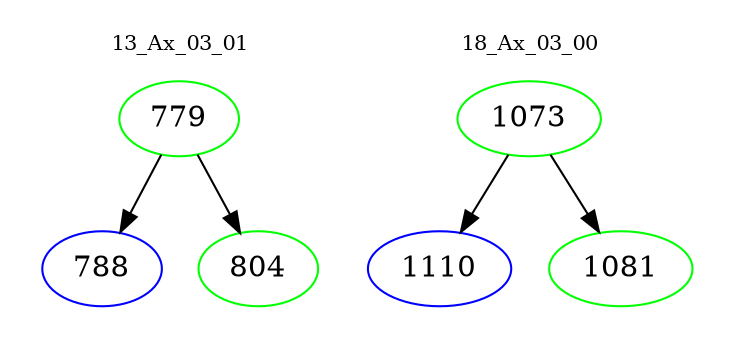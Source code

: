 digraph{
subgraph cluster_0 {
color = white
label = "13_Ax_03_01";
fontsize=10;
T0_779 [label="779", color="green"]
T0_779 -> T0_788 [color="black"]
T0_788 [label="788", color="blue"]
T0_779 -> T0_804 [color="black"]
T0_804 [label="804", color="green"]
}
subgraph cluster_1 {
color = white
label = "18_Ax_03_00";
fontsize=10;
T1_1073 [label="1073", color="green"]
T1_1073 -> T1_1110 [color="black"]
T1_1110 [label="1110", color="blue"]
T1_1073 -> T1_1081 [color="black"]
T1_1081 [label="1081", color="green"]
}
}
